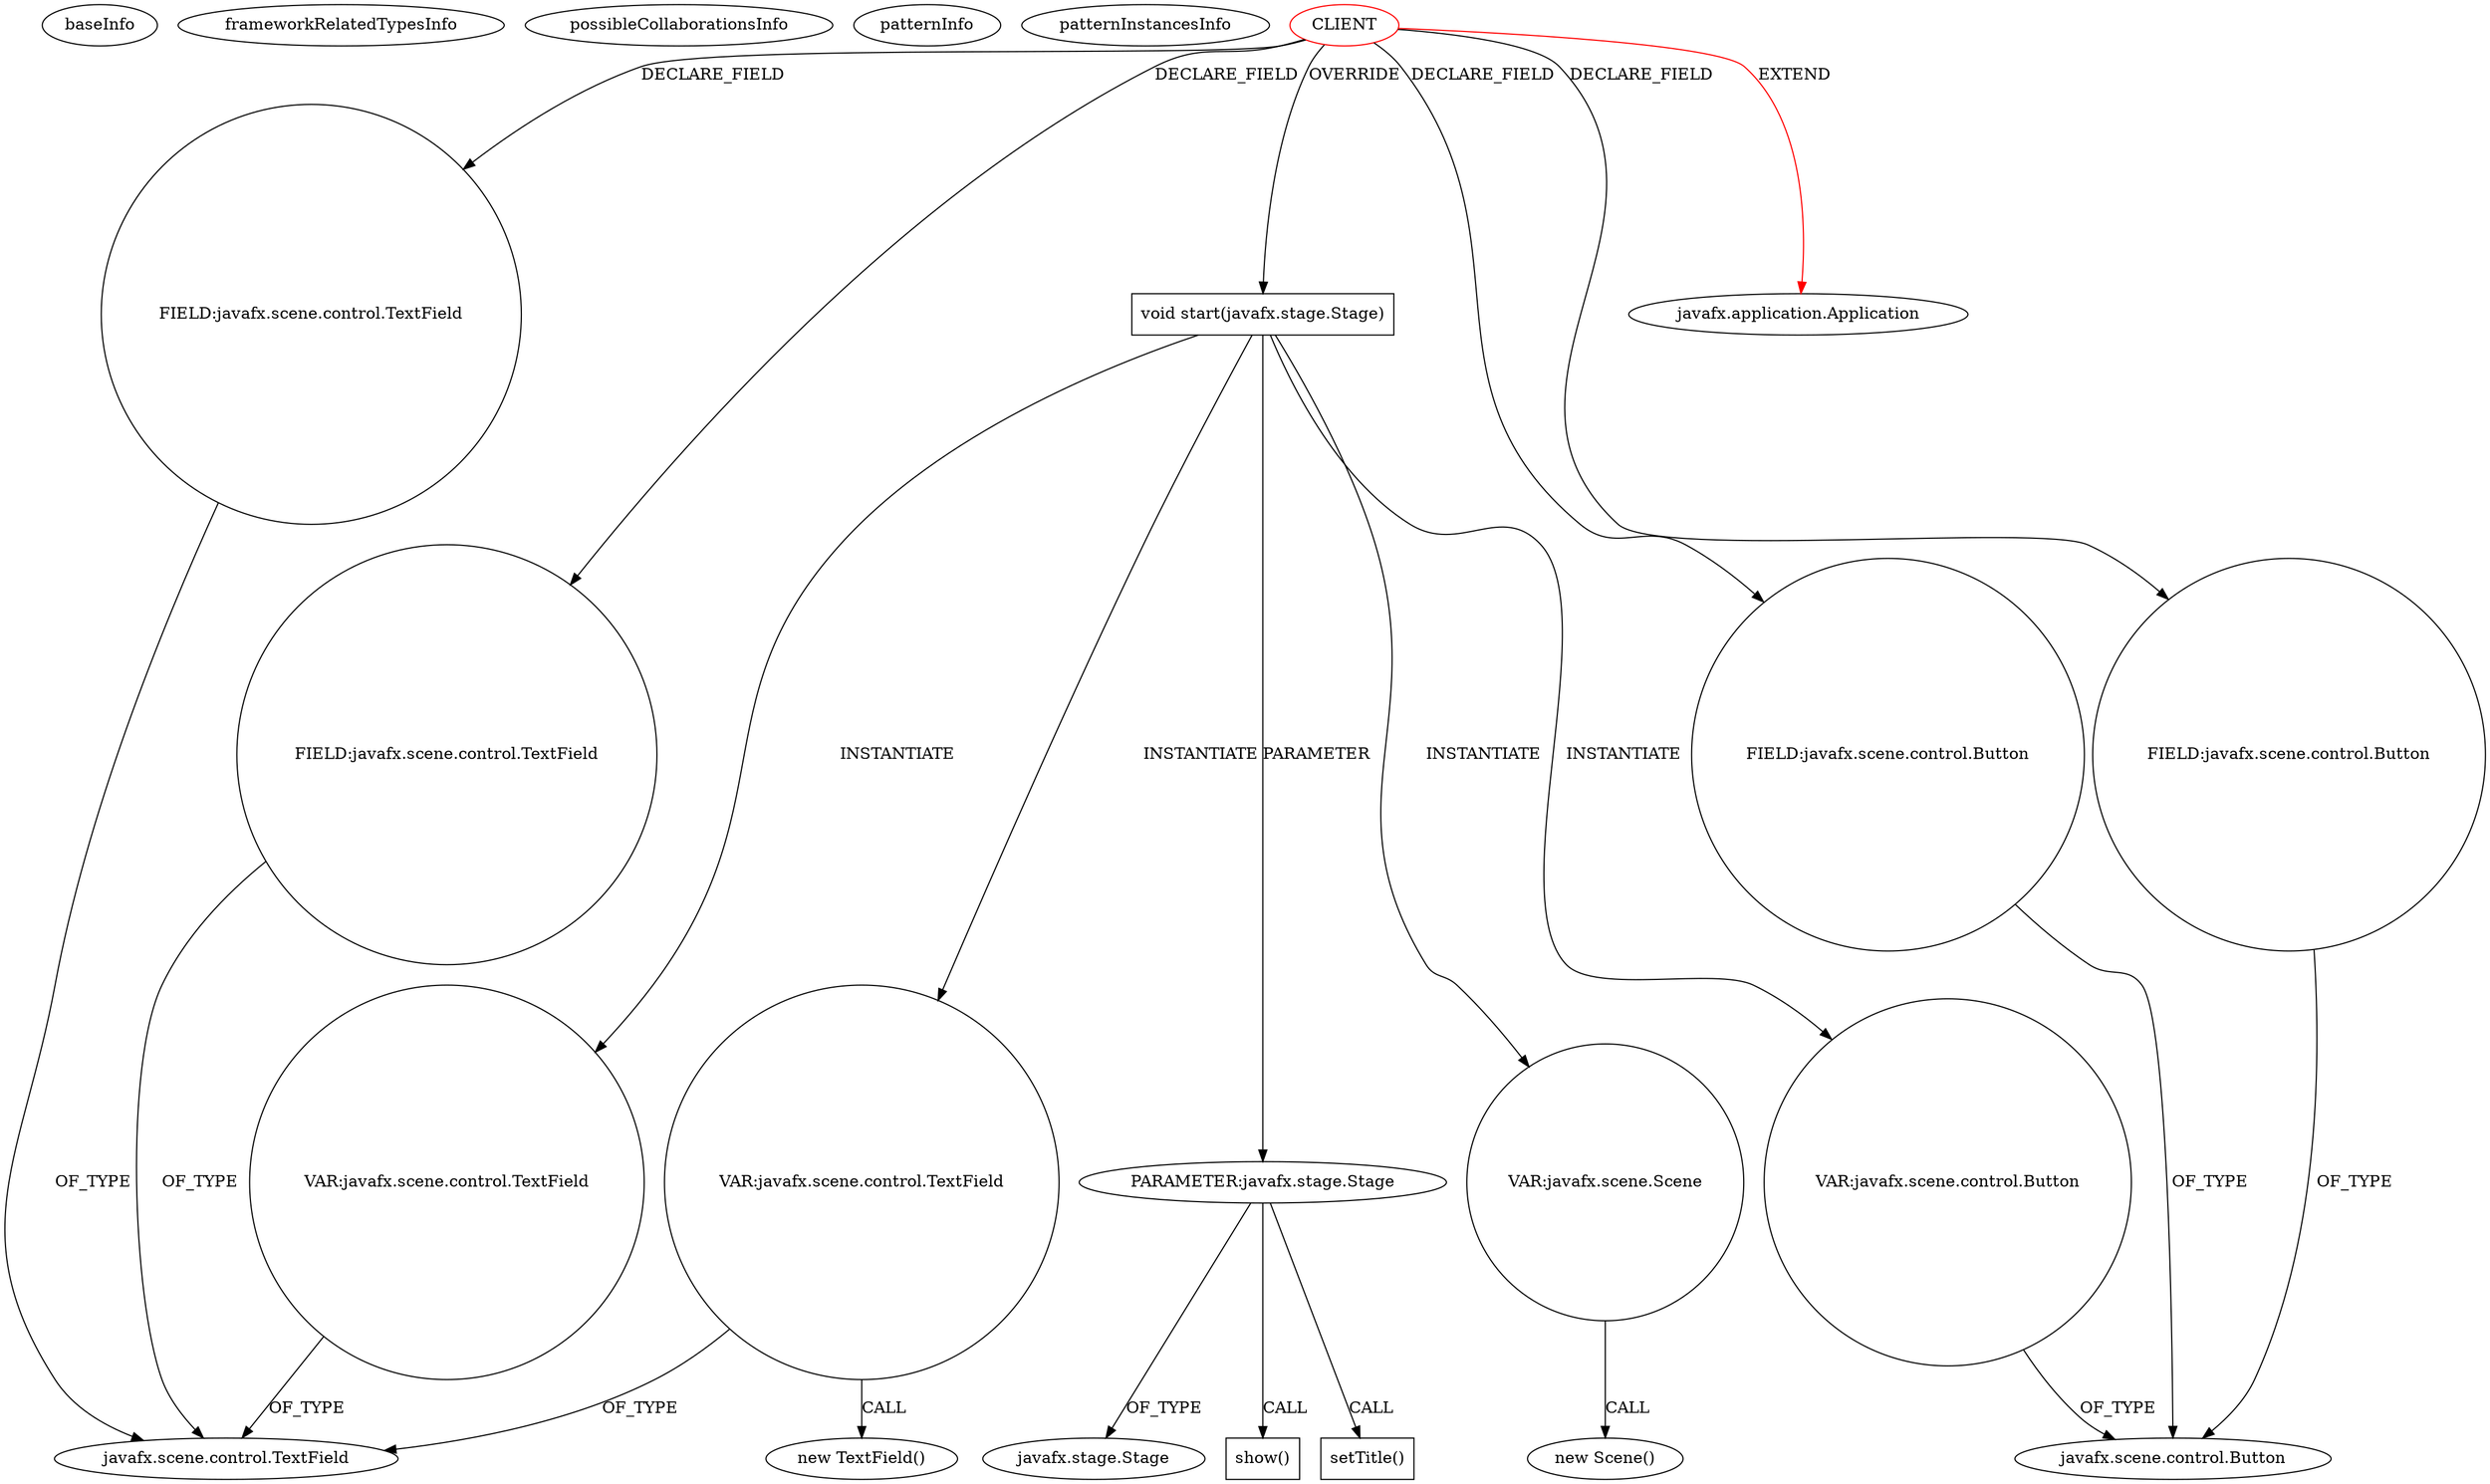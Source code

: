 digraph {
baseInfo[graphId=780,category="pattern",isAnonymous=false,possibleRelation=false]
frameworkRelatedTypesInfo[0="javafx.application.Application"]
possibleCollaborationsInfo[]
patternInfo[frequency=2.0,patternRootClient=0]
patternInstancesInfo[0="Totenfluch-TPrivateChat-Client~/Totenfluch-TPrivateChat-Client/TPrivateChat-Client-master/TPvtChat-C/src/me/Totenfluch/pack/Main.java~Main~1483",1="nielsmaneschijn-8bit~/nielsmaneschijn-8bit/8bit-master/src/net/maneschijn/bleep/core/MathFX.java~MathFX~3756"]
470[label="new TextField()",vertexType="CONSTRUCTOR_CALL",isFrameworkType=false]
471[label="VAR:javafx.scene.control.TextField",vertexType="VARIABLE_EXPRESION",isFrameworkType=false,shape=circle]
40[label="void start(javafx.stage.Stage)",vertexType="OVERRIDING_METHOD_DECLARATION",isFrameworkType=false,shape=box]
0[label="CLIENT",vertexType="ROOT_CLIENT_CLASS_DECLARATION",isFrameworkType=false,color=red]
16[label="FIELD:javafx.scene.control.Button",vertexType="FIELD_DECLARATION",isFrameworkType=false,shape=circle]
12[label="FIELD:javafx.scene.control.Button",vertexType="FIELD_DECLARATION",isFrameworkType=false,shape=circle]
41[label="PARAMETER:javafx.stage.Stage",vertexType="PARAMETER_DECLARATION",isFrameworkType=false]
14[label="FIELD:javafx.scene.control.TextField",vertexType="FIELD_DECLARATION",isFrameworkType=false,shape=circle]
22[label="FIELD:javafx.scene.control.TextField",vertexType="FIELD_DECLARATION",isFrameworkType=false,shape=circle]
39[label="javafx.stage.Stage",vertexType="FRAMEWORK_CLASS_TYPE",isFrameworkType=false]
1[label="javafx.application.Application",vertexType="FRAMEWORK_CLASS_TYPE",isFrameworkType=false]
3[label="javafx.scene.control.TextField",vertexType="FRAMEWORK_CLASS_TYPE",isFrameworkType=false]
682[label="show()",vertexType="INSIDE_CALL",isFrameworkType=false,shape=box]
13[label="javafx.scene.control.Button",vertexType="FRAMEWORK_CLASS_TYPE",isFrameworkType=false]
680[label="setTitle()",vertexType="INSIDE_CALL",isFrameworkType=false,shape=box]
607[label="VAR:javafx.scene.control.TextField",vertexType="VARIABLE_EXPRESION",isFrameworkType=false,shape=circle]
633[label="VAR:javafx.scene.Scene",vertexType="VARIABLE_EXPRESION",isFrameworkType=false,shape=circle]
632[label="new Scene()",vertexType="CONSTRUCTOR_CALL",isFrameworkType=false]
368[label="VAR:javafx.scene.control.Button",vertexType="VARIABLE_EXPRESION",isFrameworkType=false,shape=circle]
40->633[label="INSTANTIATE"]
12->13[label="OF_TYPE"]
22->3[label="OF_TYPE"]
471->470[label="CALL"]
16->13[label="OF_TYPE"]
607->3[label="OF_TYPE"]
41->680[label="CALL"]
40->471[label="INSTANTIATE"]
0->16[label="DECLARE_FIELD"]
40->607[label="INSTANTIATE"]
41->39[label="OF_TYPE"]
0->1[label="EXTEND",color=red]
40->368[label="INSTANTIATE"]
471->3[label="OF_TYPE"]
0->22[label="DECLARE_FIELD"]
368->13[label="OF_TYPE"]
0->14[label="DECLARE_FIELD"]
41->682[label="CALL"]
633->632[label="CALL"]
40->41[label="PARAMETER"]
0->12[label="DECLARE_FIELD"]
0->40[label="OVERRIDE"]
14->3[label="OF_TYPE"]
}
